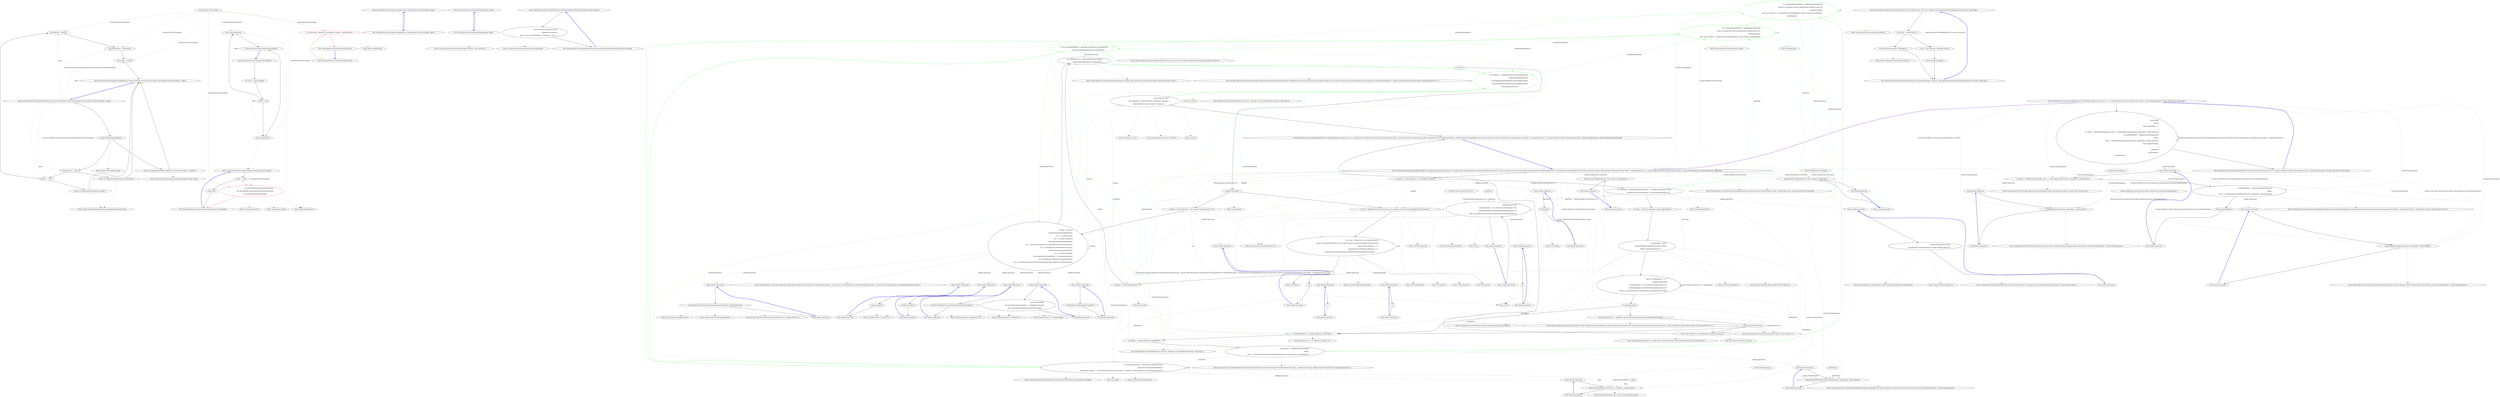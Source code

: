 digraph  {
n41 [label="CommandLine.Text.Example", span=""];
n0 [cluster="CommandLine.Text.Example.Example(string, System.Collections.Generic.IEnumerable<CommandLine.UnParserSettings>, object)", label="Entry CommandLine.Text.Example.Example(string, System.Collections.Generic.IEnumerable<CommandLine.UnParserSettings>, object)", span="18-18"];
n1 [cluster="CommandLine.Text.Example.Example(string, System.Collections.Generic.IEnumerable<CommandLine.UnParserSettings>, object)", label="string.IsNullOrEmpty(helpText)", span="20-20"];
n3 [cluster="CommandLine.Text.Example.Example(string, System.Collections.Generic.IEnumerable<CommandLine.UnParserSettings>, object)", label="formatStyles == null", span="21-21"];
n5 [cluster="CommandLine.Text.Example.Example(string, System.Collections.Generic.IEnumerable<CommandLine.UnParserSettings>, object)", label="sample == null", span="22-22"];
n7 [cluster="CommandLine.Text.Example.Example(string, System.Collections.Generic.IEnumerable<CommandLine.UnParserSettings>, object)", label="this.helpText = helpText", span="24-24"];
n8 [cluster="CommandLine.Text.Example.Example(string, System.Collections.Generic.IEnumerable<CommandLine.UnParserSettings>, object)", label="this.formatStyles = formatStyles", span="25-25"];
n9 [cluster="CommandLine.Text.Example.Example(string, System.Collections.Generic.IEnumerable<CommandLine.UnParserSettings>, object)", label="this.sample = sample", span="26-26"];
n2 [cluster="CommandLine.Text.Example.Example(string, System.Collections.Generic.IEnumerable<CommandLine.UnParserSettings>, object)", label="throw new ArgumentException(''helpText can't be null or empty'', ''helpText'');", span="20-20"];
n11 [cluster="string.IsNullOrEmpty(string)", label="Entry string.IsNullOrEmpty(string)", span="0-0"];
n4 [cluster="CommandLine.Text.Example.Example(string, System.Collections.Generic.IEnumerable<CommandLine.UnParserSettings>, object)", label="throw new ArgumentNullException(''formatStyles'');", span="21-21"];
n6 [cluster="CommandLine.Text.Example.Example(string, System.Collections.Generic.IEnumerable<CommandLine.UnParserSettings>, object)", label="throw new ArgumentNullException(''sample'');", span="22-22"];
n10 [cluster="CommandLine.Text.Example.Example(string, System.Collections.Generic.IEnumerable<CommandLine.UnParserSettings>, object)", label="Exit CommandLine.Text.Example.Example(string, System.Collections.Generic.IEnumerable<CommandLine.UnParserSettings>, object)", span="18-18"];
n13 [cluster="System.ArgumentNullException.ArgumentNullException(string)", label="Entry System.ArgumentNullException.ArgumentNullException(string)", span="0-0"];
n12 [cluster="System.ArgumentException.ArgumentException(string, string)", label="Entry System.ArgumentException.ArgumentException(string, string)", span="0-0"];
n14 [cluster="CommandLine.Text.Example.Example(string, CommandLine.UnParserSettings, object)", label="Entry CommandLine.Text.Example.Example(string, CommandLine.UnParserSettings, object)", span="29-29"];
n15 [cluster="CommandLine.Text.Example.Example(string, CommandLine.UnParserSettings, object)", label="Exit CommandLine.Text.Example.Example(string, CommandLine.UnParserSettings, object)", span="29-29"];
n16 [cluster="CommandLine.Text.Example.Example(string, object)", label="Entry CommandLine.Text.Example.Example(string, object)", span="34-34"];
n17 [cluster="CommandLine.Text.Example.Example(string, object)", label="Exit CommandLine.Text.Example.Example(string, object)", span="34-34"];
n18 [cluster="CommandLine.Text.Example.Equals(object)", label="Entry CommandLine.Text.Example.Equals(object)", span="59-59"];
n19 [cluster="CommandLine.Text.Example.Equals(object)", label="var other = obj as Example", span="61-61"];
n22 [cluster="CommandLine.Text.Example.Equals(object)", label="return base.Equals(obj);", span="67-67"];
n20 [cluster="CommandLine.Text.Example.Equals(object)", label="other != null", span="62-62"];
n21 [cluster="CommandLine.Text.Example.Equals(object)", label="return Equals(other);", span="64-64"];
n23 [cluster="CommandLine.Text.Example.Equals(object)", label="Exit CommandLine.Text.Example.Equals(object)", span="59-59"];
n24 [cluster="CommandLine.Text.Example.Equals(CommandLine.Text.Example)", label="Entry CommandLine.Text.Example.Equals(CommandLine.Text.Example)", span="84-84"];
n25 [cluster="object.Equals(object)", label="Entry object.Equals(object)", span="0-0"];
n26 [cluster="CommandLine.Text.Example.GetHashCode()", label="Entry CommandLine.Text.Example.GetHashCode()", span="74-74"];
n27 [cluster="CommandLine.Text.Example.GetHashCode()", color=red, community=0, label="25: return new { HelpText, FormatStyles, Sample }.GetHashCode();", span="76-76"];
n28 [cluster="CommandLine.Text.Example.GetHashCode()", label="Exit CommandLine.Text.Example.GetHashCode()", span="74-74"];
n29 [cluster="object.GetHashCode()", label="Entry object.GetHashCode()", span="0-0"];
n30 [cluster="CommandLine.Text.Example.Equals(CommandLine.Text.Example)", label="other == null", span="86-86"];
n32 [cluster="CommandLine.Text.Example.Equals(CommandLine.Text.Example)", color=red, community=0, label="20: return HelpText.Equals(other.HelpText)\r\n                && FormatStyles.SequenceEqual(other.FormatStyles)\r\n                && Sample.Equals(other.Sample);", span="91-93"];
n31 [cluster="CommandLine.Text.Example.Equals(CommandLine.Text.Example)", label="return false;", span="88-88"];
n33 [cluster="CommandLine.Text.Example.Equals(CommandLine.Text.Example)", label="Exit CommandLine.Text.Example.Equals(CommandLine.Text.Example)", span="84-84"];
n34 [cluster="string.Equals(string)", label="Entry string.Equals(string)", span="0-0"];
n35 [cluster="Unk.SequenceEqual", label="Entry Unk.SequenceEqual", span=""];
n36 [cluster="CommandLine.Text.ExampleExtensions.GetFormatStylesOrDefault(CommandLine.Text.Example)", label="Entry CommandLine.Text.ExampleExtensions.GetFormatStylesOrDefault(CommandLine.Text.Example)", span="111-111"];
n37 [cluster="CommandLine.Text.ExampleExtensions.GetFormatStylesOrDefault(CommandLine.Text.Example)", label="return example.FormatStyles.Any()\r\n                ? example.FormatStyles\r\n                : new[] { new UnParserSettings { Consumed = true } };", span="113-115"];
n38 [cluster="CommandLine.Text.ExampleExtensions.GetFormatStylesOrDefault(CommandLine.Text.Example)", label="Exit CommandLine.Text.ExampleExtensions.GetFormatStylesOrDefault(CommandLine.Text.Example)", span="111-111"];
n39 [cluster="System.Collections.Generic.IEnumerable<TSource>.Any<TSource>()", label="Entry System.Collections.Generic.IEnumerable<TSource>.Any<TSource>()", span="0-0"];
n40 [cluster="CommandLine.UnParserSettings.UnParserSettings()", label="Entry CommandLine.UnParserSettings.UnParserSettings()", span="15-15"];
d31 [cluster="CommandLine.Core.InstanceBuilder.Build<T>(CSharpx.Maybe<System.Func<T>>, System.Func<System.Collections.Generic.IEnumerable<string>, System.Collections.Generic.IEnumerable<CommandLine.Core.OptionSpecification>, RailwaySharp.ErrorHandling.Result<System.Collections.Generic.IEnumerable<CommandLine.Core.Token>, CommandLine.Error>>, System.Collections.Generic.IEnumerable<string>, System.StringComparer, System.Globalization.CultureInfo)", color=green, community=0, label="8: var optionSpecPropsResult = OptionMapper.MapValues(\r\n                (from pt in specProps where pt.Specification.IsOption() select pt),\r\n                partitions.Options,\r\n                (vals, type, isScalar) => TypeConverter.ChangeType(vals, type, isScalar, parsingCulture),\r\n                nameComparer)", span="76-80"];
d3 [cluster="CommandLine.Core.InstanceBuilder.Build<T>(CSharpx.Maybe<System.Func<T>>, System.Func<System.Collections.Generic.IEnumerable<string>, System.Collections.Generic.IEnumerable<CommandLine.Core.OptionSpecification>, RailwaySharp.ErrorHandling.Result<System.Collections.Generic.IEnumerable<CommandLine.Core.Token>, CommandLine.Error>>, System.Collections.Generic.IEnumerable<string>, System.StringComparer, System.Globalization.CultureInfo)", label="Entry CommandLine.Core.InstanceBuilder.Build<T>(CSharpx.Maybe<System.Func<T>>, System.Func<System.Collections.Generic.IEnumerable<string>, System.Collections.Generic.IEnumerable<CommandLine.Core.OptionSpecification>, RailwaySharp.ErrorHandling.Result<System.Collections.Generic.IEnumerable<CommandLine.Core.Token>, CommandLine.Error>>, System.Collections.Generic.IEnumerable<string>, System.StringComparer, System.Globalization.CultureInfo)", span="35-35"];
d30 [cluster="CommandLine.Core.InstanceBuilder.Build<T>(CSharpx.Maybe<System.Func<T>>, System.Func<System.Collections.Generic.IEnumerable<string>, System.Collections.Generic.IEnumerable<CommandLine.Core.OptionSpecification>, RailwaySharp.ErrorHandling.Result<System.Collections.Generic.IEnumerable<CommandLine.Core.Token>, CommandLine.Error>>, System.Collections.Generic.IEnumerable<string>, System.StringComparer, System.Globalization.CultureInfo)", label="var partitions = TokenPartitioner.Partition(\r\n                tokens,\r\n                name => TypeLookup.FindTypeDescriptorAndSibling(name, optionSpecs, nameComparer))", span="72-74"];
d20 [cluster="CommandLine.Core.InstanceBuilder.Build<T>(CSharpx.Maybe<System.Func<T>>, System.Func<System.Collections.Generic.IEnumerable<string>, System.Collections.Generic.IEnumerable<CommandLine.Core.OptionSpecification>, RailwaySharp.ErrorHandling.Result<System.Collections.Generic.IEnumerable<CommandLine.Core.Token>, CommandLine.Error>>, System.Collections.Generic.IEnumerable<string>, System.StringComparer, System.Globalization.CultureInfo)", label="var specProps = typeInfo.GetSpecifications(pi => SpecificationProperty.Create(\r\n                    Specification.FromProperty(pi), pi, Maybe.Nothing<object>()))", span="44-45"];
d32 [cluster="CommandLine.Core.InstanceBuilder.Build<T>(CSharpx.Maybe<System.Func<T>>, System.Func<System.Collections.Generic.IEnumerable<string>, System.Collections.Generic.IEnumerable<CommandLine.Core.OptionSpecification>, RailwaySharp.ErrorHandling.Result<System.Collections.Generic.IEnumerable<CommandLine.Core.Token>, CommandLine.Error>>, System.Collections.Generic.IEnumerable<string>, System.StringComparer, System.Globalization.CultureInfo)", color=green, community=0, label="8: var valueSpecPropsResult = ValueMapper.MapValues(\r\n                (from pt in specProps where pt.Specification.IsValue() select pt),\r\n                    partitions.Values,\r\n                (vals, type, isScalar) => TypeConverter.ChangeType(vals, type, isScalar, parsingCulture))", span="82-85"];
d58 [cluster="CommandLine.Core.Specification.IsOption()", label="Entry CommandLine.Core.Specification.IsOption()", span="10-10"];
d59 [cluster="Unk.MapValues", label="Entry Unk.MapValues", span=""];
d105 [cluster="lambda expression", label="Entry lambda expression", span="79-79"];
d34 [cluster="CommandLine.Core.InstanceBuilder.Build<T>(CSharpx.Maybe<System.Func<T>>, System.Func<System.Collections.Generic.IEnumerable<string>, System.Collections.Generic.IEnumerable<CommandLine.Core.OptionSpecification>, RailwaySharp.ErrorHandling.Result<System.Collections.Generic.IEnumerable<CommandLine.Core.Token>, CommandLine.Error>>, System.Collections.Generic.IEnumerable<string>, System.StringComparer, System.Globalization.CultureInfo)", color=green, community=0, label="8: var specPropsWithValue = optionSpecPropsResult.SucceededWith()\r\n                .Concat(valueSpecPropsResult.SucceededWith())", span="91-92"];
d43 [cluster="CommandLine.Core.InstanceBuilder.Build<T>(CSharpx.Maybe<System.Func<T>>, System.Func<System.Collections.Generic.IEnumerable<string>, System.Collections.Generic.IEnumerable<CommandLine.Core.OptionSpecification>, RailwaySharp.ErrorHandling.Result<System.Collections.Generic.IEnumerable<CommandLine.Core.Token>, CommandLine.Error>>, System.Collections.Generic.IEnumerable<string>, System.StringComparer, System.Globalization.CultureInfo)", color=green, community=0, label="18: var allErrors = tokenizerResult.SuccessfulMessages()\r\n                .Concat(missingValueErrors)\r\n                .Concat(optionSpecPropsResult.SuccessfulMessages())\r\n                .Concat(valueSpecPropsResult.SuccessfulMessages())\r\n                .Concat(validationErrors)", span="125-129"];
d33 [cluster="CommandLine.Core.InstanceBuilder.Build<T>(CSharpx.Maybe<System.Func<T>>, System.Func<System.Collections.Generic.IEnumerable<string>, System.Collections.Generic.IEnumerable<CommandLine.Core.OptionSpecification>, RailwaySharp.ErrorHandling.Result<System.Collections.Generic.IEnumerable<CommandLine.Core.Token>, CommandLine.Error>>, System.Collections.Generic.IEnumerable<string>, System.StringComparer, System.Globalization.CultureInfo)", label="var missingValueErrors = from token in partitions.Errors\r\n                                     select new MissingValueOptionError(\r\n                                         optionSpecs.Single(o => token.Text.MatchName(o.ShortName, o.LongName, nameComparer)).FromOptionSpecification())", span="87-89"];
d60 [cluster="CommandLine.Core.Specification.IsValue()", label="Entry CommandLine.Core.Specification.IsValue()", span="15-15"];
d109 [cluster="lambda expression", label="Entry lambda expression", span="85-85"];
d28 [cluster="CommandLine.Core.InstanceBuilder.Build<T>(CSharpx.Maybe<System.Func<T>>, System.Func<System.Collections.Generic.IEnumerable<string>, System.Collections.Generic.IEnumerable<CommandLine.Core.OptionSpecification>, RailwaySharp.ErrorHandling.Result<System.Collections.Generic.IEnumerable<CommandLine.Core.Token>, CommandLine.Error>>, System.Collections.Generic.IEnumerable<string>, System.StringComparer, System.Globalization.CultureInfo)", label="var tokenizerResult = tokenizer(arguments, optionSpecs)", span="68-68"];
d42 [cluster="CommandLine.Core.InstanceBuilder.Build<T>(CSharpx.Maybe<System.Func<T>>, System.Func<System.Collections.Generic.IEnumerable<string>, System.Collections.Generic.IEnumerable<CommandLine.Core.OptionSpecification>, RailwaySharp.ErrorHandling.Result<System.Collections.Generic.IEnumerable<CommandLine.Core.Token>, CommandLine.Error>>, System.Collections.Generic.IEnumerable<string>, System.StringComparer, System.Globalization.CultureInfo)", label="var validationErrors = specPropsWithValue.Validate(\r\n                SpecificationPropertyRules.Lookup(tokens))", span="122-123"];
d44 [cluster="CommandLine.Core.InstanceBuilder.Build<T>(CSharpx.Maybe<System.Func<T>>, System.Func<System.Collections.Generic.IEnumerable<string>, System.Collections.Generic.IEnumerable<CommandLine.Core.OptionSpecification>, RailwaySharp.ErrorHandling.Result<System.Collections.Generic.IEnumerable<CommandLine.Core.Token>, CommandLine.Error>>, System.Collections.Generic.IEnumerable<string>, System.StringComparer, System.Globalization.CultureInfo)", label="return allErrors.Any()\r\n                ? (ParserResult<T>)new NotParsed<T>(instance, allErrors)\r\n                : (ParserResult<T>)new Parsed<T>(instance);", span="131-133"];
d77 [cluster="RailwaySharp.ErrorHandling.Result<TSuccess, TMessage>.SuccessfulMessages<TSuccess, TMessage>()", label="Entry RailwaySharp.ErrorHandling.Result<TSuccess, TMessage>.SuccessfulMessages<TSuccess, TMessage>()", span="12-12"];
d78 [cluster="Unk.Concat", label="Entry Unk.Concat", span=""];
d35 [cluster="CommandLine.Core.InstanceBuilder.Build<T>(CSharpx.Maybe<System.Func<T>>, System.Func<System.Collections.Generic.IEnumerable<string>, System.Collections.Generic.IEnumerable<CommandLine.Core.OptionSpecification>, RailwaySharp.ErrorHandling.Result<System.Collections.Generic.IEnumerable<CommandLine.Core.Token>, CommandLine.Error>>, System.Collections.Generic.IEnumerable<string>, System.StringComparer, System.Globalization.CultureInfo)", label="T instance", span="94-94"];
d56 [cluster="RailwaySharp.ErrorHandling.Result<TSuccess, TMessage>.SucceededWith<TSuccess, TMessage>()", label="Entry RailwaySharp.ErrorHandling.Result<TSuccess, TMessage>.SucceededWith<TSuccess, TMessage>()", span="653-653"];
d64 [cluster="System.Collections.Generic.IEnumerable<TSource>.Concat<TSource>(System.Collections.Generic.IEnumerable<TSource>)", label="Entry System.Collections.Generic.IEnumerable<TSource>.Concat<TSource>(System.Collections.Generic.IEnumerable<TSource>)", span="0-0"];
d38 [cluster="CommandLine.Core.InstanceBuilder.Build<T>(CSharpx.Maybe<System.Func<T>>, System.Func<System.Collections.Generic.IEnumerable<string>, System.Collections.Generic.IEnumerable<CommandLine.Core.OptionSpecification>, RailwaySharp.ErrorHandling.Result<System.Collections.Generic.IEnumerable<CommandLine.Core.Token>, CommandLine.Error>>, System.Collections.Generic.IEnumerable<string>, System.StringComparer, System.Globalization.CultureInfo)", label="instance = instance\r\n                    .SetProperties(specPropsWithValue,\r\n                        sp => sp.Value.IsJust(),\r\n                        sp => sp.Value.FromJust())\r\n                    .SetProperties(specPropsWithValue,\r\n                        sp => sp.Value.IsNothing() && sp.Specification.DefaultValue.IsJust(),\r\n                        sp => sp.Specification.DefaultValue.FromJust())\r\n                    .SetProperties(specPropsWithValue,\r\n                        sp => sp.Value.IsNothing()\r\n                            && sp.Specification.TargetType == TargetType.Sequence\r\n                            && sp.Specification.DefaultValue.MatchNothing(),\r\n                        sp => sp.Property.PropertyType.GetGenericArguments().Single().CreateEmptyArray())", span="98-109"];
d40 [cluster="CommandLine.Core.InstanceBuilder.Build<T>(CSharpx.Maybe<System.Func<T>>, System.Func<System.Collections.Generic.IEnumerable<string>, System.Collections.Generic.IEnumerable<CommandLine.Core.OptionSpecification>, RailwaySharp.ErrorHandling.Result<System.Collections.Generic.IEnumerable<CommandLine.Core.Token>, CommandLine.Error>>, System.Collections.Generic.IEnumerable<string>, System.StringComparer, System.Globalization.CultureInfo)", label="var values = (from prms in ctor.GetParameters()\r\n                              join sp in specPropsWithValue on prms.Name.ToLower() equals sp.Property.Name.ToLower()\r\n                              select sp.Value.Return(v => v,\r\n                                    sp.Specification.DefaultValue.Return(d => d,\r\n                                        sp.Specification.ConversionType.CreateDefaultForImmutable()))).ToArray()", span="114-118"];
d0 [cluster="CommandLine.Core.InstanceBuilder.Build<T>(CSharpx.Maybe<System.Func<T>>, System.Collections.Generic.IEnumerable<string>, System.StringComparer, System.Globalization.CultureInfo)", label="Entry CommandLine.Core.InstanceBuilder.Build<T>(CSharpx.Maybe<System.Func<T>>, System.Collections.Generic.IEnumerable<string>, System.StringComparer, System.Globalization.CultureInfo)", span="14-14"];
d1 [cluster="CommandLine.Core.InstanceBuilder.Build<T>(CSharpx.Maybe<System.Func<T>>, System.Collections.Generic.IEnumerable<string>, System.StringComparer, System.Globalization.CultureInfo)", label="return Build(\r\n                factory,\r\n                (args, optionSpecs) =>\r\n                    {\r\n                        var tokens = Tokenizer.Tokenize(args, name => NameLookup.Contains(name, optionSpecs, nameComparer));\r\n                        var explodedTokens = Tokenizer.ExplodeOptionList(\r\n                            tokens,\r\n                            name => NameLookup.HavingSeparator(name, optionSpecs, nameComparer));\r\n                        return explodedTokens;\r\n                    },\r\n                arguments,\r\n                nameComparer,\r\n                parsingCulture);", span="20-32"];
d45 [cluster="CommandLine.Core.InstanceBuilder.Build<T>(CSharpx.Maybe<System.Func<T>>, System.Func<System.Collections.Generic.IEnumerable<string>, System.Collections.Generic.IEnumerable<CommandLine.Core.OptionSpecification>, RailwaySharp.ErrorHandling.Result<System.Collections.Generic.IEnumerable<CommandLine.Core.Token>, CommandLine.Error>>, System.Collections.Generic.IEnumerable<string>, System.StringComparer, System.Globalization.CultureInfo)", label="Exit CommandLine.Core.InstanceBuilder.Build<T>(CSharpx.Maybe<System.Func<T>>, System.Func<System.Collections.Generic.IEnumerable<string>, System.Collections.Generic.IEnumerable<CommandLine.Core.OptionSpecification>, RailwaySharp.ErrorHandling.Result<System.Collections.Generic.IEnumerable<CommandLine.Core.Token>, CommandLine.Error>>, System.Collections.Generic.IEnumerable<string>, System.StringComparer, System.Globalization.CultureInfo)", span="35-35"];
d19 [cluster="CommandLine.Core.InstanceBuilder.Build<T>(CSharpx.Maybe<System.Func<T>>, System.Func<System.Collections.Generic.IEnumerable<string>, System.Collections.Generic.IEnumerable<CommandLine.Core.OptionSpecification>, RailwaySharp.ErrorHandling.Result<System.Collections.Generic.IEnumerable<CommandLine.Core.Token>, CommandLine.Error>>, System.Collections.Generic.IEnumerable<string>, System.StringComparer, System.Globalization.CultureInfo)", label="var typeInfo = factory.Return(f => f().GetType(), typeof(T))", span="42-42"];
d23 [cluster="CommandLine.Core.InstanceBuilder.Build<T>(CSharpx.Maybe<System.Func<T>>, System.Func<System.Collections.Generic.IEnumerable<string>, System.Collections.Generic.IEnumerable<CommandLine.Core.OptionSpecification>, RailwaySharp.ErrorHandling.Result<System.Collections.Generic.IEnumerable<CommandLine.Core.Token>, CommandLine.Error>>, System.Collections.Generic.IEnumerable<string>, System.StringComparer, System.Globalization.CultureInfo)", label="Func<T> makeDefault = () =>\r\n                typeof(T).IsMutable()\r\n                    ? factory.Return(f => f(), Activator.CreateInstance<T>())\r\n                    : ReflectionHelper.CreateDefaultImmutableInstance<T>(\r\n                        (from p in specProps select p.Specification.ConversionType).ToArray())", span="53-57"];
d94 [cluster="lambda expression", label="typeof(T).IsMutable()\r\n                    ? factory.Return(f => f(), Activator.CreateInstance<T>())\r\n                    : ReflectionHelper.CreateDefaultImmutableInstance<T>(\r\n                        (from p in specProps select p.Specification.ConversionType).ToArray())", span="54-57"];
d24 [cluster="CommandLine.Core.InstanceBuilder.Build<T>(CSharpx.Maybe<System.Func<T>>, System.Func<System.Collections.Generic.IEnumerable<string>, System.Collections.Generic.IEnumerable<CommandLine.Core.OptionSpecification>, RailwaySharp.ErrorHandling.Result<System.Collections.Generic.IEnumerable<CommandLine.Core.Token>, CommandLine.Error>>, System.Collections.Generic.IEnumerable<string>, System.StringComparer, System.Globalization.CultureInfo)", label="arguments.Any()", span="59-59"];
d25 [cluster="CommandLine.Core.InstanceBuilder.Build<T>(CSharpx.Maybe<System.Func<T>>, System.Func<System.Collections.Generic.IEnumerable<string>, System.Collections.Generic.IEnumerable<CommandLine.Core.OptionSpecification>, RailwaySharp.ErrorHandling.Result<System.Collections.Generic.IEnumerable<CommandLine.Core.Token>, CommandLine.Error>>, System.Collections.Generic.IEnumerable<string>, System.StringComparer, System.Globalization.CultureInfo)", label="var preprocessorErrors = arguments.Preprocess(PreprocessorGuards.Lookup(nameComparer))", span="61-61"];
d102 [cluster="lambda expression", label="TypeLookup.FindTypeDescriptorAndSibling(name, optionSpecs, nameComparer)", span="74-74"];
d106 [cluster="lambda expression", label="TypeConverter.ChangeType(vals, type, isScalar, parsingCulture)", span="79-79"];
d110 [cluster="lambda expression", label="TypeConverter.ChangeType(vals, type, isScalar, parsingCulture)", span="85-85"];
d113 [cluster="lambda expression", label="token.Text.MatchName(o.ShortName, o.LongName, nameComparer)", span="89-89"];
d37 [cluster="CommandLine.Core.InstanceBuilder.Build<T>(CSharpx.Maybe<System.Func<T>>, System.Func<System.Collections.Generic.IEnumerable<string>, System.Collections.Generic.IEnumerable<CommandLine.Core.OptionSpecification>, RailwaySharp.ErrorHandling.Result<System.Collections.Generic.IEnumerable<CommandLine.Core.Token>, CommandLine.Error>>, System.Collections.Generic.IEnumerable<string>, System.StringComparer, System.Globalization.CultureInfo)", label="instance = factory.Return(f => f(), Activator.CreateInstance<T>())", span="97-97"];
d22 [cluster="CommandLine.Core.InstanceBuilder.Build<T>(CSharpx.Maybe<System.Func<T>>, System.Func<System.Collections.Generic.IEnumerable<string>, System.Collections.Generic.IEnumerable<CommandLine.Core.OptionSpecification>, RailwaySharp.ErrorHandling.Result<System.Collections.Generic.IEnumerable<CommandLine.Core.Token>, CommandLine.Error>>, System.Collections.Generic.IEnumerable<string>, System.StringComparer, System.Globalization.CultureInfo)", label="var optionSpecs = specs\r\n                .ThrowingValidate(SpecificationGuards.Lookup)\r\n                .OfType<OptionSpecification>()", span="49-51"];
d29 [cluster="CommandLine.Core.InstanceBuilder.Build<T>(CSharpx.Maybe<System.Func<T>>, System.Func<System.Collections.Generic.IEnumerable<string>, System.Collections.Generic.IEnumerable<CommandLine.Core.OptionSpecification>, RailwaySharp.ErrorHandling.Result<System.Collections.Generic.IEnumerable<CommandLine.Core.Token>, CommandLine.Error>>, System.Collections.Generic.IEnumerable<string>, System.StringComparer, System.Globalization.CultureInfo)", label="var tokens = tokenizerResult.SucceededWith()", span="70-70"];
d57 [cluster="CommandLine.Core.TokenPartitioner.Partition(System.Collections.Generic.IEnumerable<CommandLine.Core.Token>, System.Func<string, CSharpx.Maybe<CommandLine.Core.TypeDescriptor>>)", label="Entry CommandLine.Core.TokenPartitioner.Partition(System.Collections.Generic.IEnumerable<CommandLine.Core.Token>, System.Func<string, CSharpx.Maybe<CommandLine.Core.TypeDescriptor>>)", span="12-12"];
d101 [cluster="lambda expression", label="Entry lambda expression", span="74-74"];
d21 [cluster="CommandLine.Core.InstanceBuilder.Build<T>(CSharpx.Maybe<System.Func<T>>, System.Func<System.Collections.Generic.IEnumerable<string>, System.Collections.Generic.IEnumerable<CommandLine.Core.OptionSpecification>, RailwaySharp.ErrorHandling.Result<System.Collections.Generic.IEnumerable<CommandLine.Core.Token>, CommandLine.Error>>, System.Collections.Generic.IEnumerable<string>, System.StringComparer, System.Globalization.CultureInfo)", label="var specs = from pt in specProps select pt.Specification", span="47-47"];
d47 [cluster="Unk.GetSpecifications", label="Entry Unk.GetSpecifications", span=""];
d87 [cluster="lambda expression", label="Entry lambda expression", span="44-45"];
d39 [cluster="CommandLine.Core.InstanceBuilder.Build<T>(CSharpx.Maybe<System.Func<T>>, System.Func<System.Collections.Generic.IEnumerable<string>, System.Collections.Generic.IEnumerable<CommandLine.Core.OptionSpecification>, RailwaySharp.ErrorHandling.Result<System.Collections.Generic.IEnumerable<CommandLine.Core.Token>, CommandLine.Error>>, System.Collections.Generic.IEnumerable<string>, System.StringComparer, System.Globalization.CultureInfo)", label="var ctor = typeInfo.GetConstructor((from sp in specProps select sp.Property.PropertyType).ToArray())", span="113-113"];
d107 [cluster="lambda expression", label="Exit lambda expression", span="79-79"];
d61 [cluster="CommandLine.MissingValueOptionError.MissingValueOptionError(CommandLine.NameInfo)", label="Entry CommandLine.MissingValueOptionError.MissingValueOptionError(CommandLine.NameInfo)", span="269-269"];
d62 [cluster="Unk.Single", label="Entry Unk.Single", span=""];
d63 [cluster="Unk.FromOptionSpecification", label="Entry Unk.FromOptionSpecification", span=""];
d112 [cluster="lambda expression", label="Entry lambda expression", span="89-89"];
d111 [cluster="lambda expression", label="Exit lambda expression", span="85-85"];
d26 [cluster="CommandLine.Core.InstanceBuilder.Build<T>(CSharpx.Maybe<System.Func<T>>, System.Func<System.Collections.Generic.IEnumerable<string>, System.Collections.Generic.IEnumerable<CommandLine.Core.OptionSpecification>, RailwaySharp.ErrorHandling.Result<System.Collections.Generic.IEnumerable<CommandLine.Core.Token>, CommandLine.Error>>, System.Collections.Generic.IEnumerable<string>, System.StringComparer, System.Globalization.CultureInfo)", label="preprocessorErrors.Any()", span="62-62"];
d55 [cluster="System.Func<T1, T2, TResult>.Invoke(T1, T2)", label="Entry System.Func<T1, T2, TResult>.Invoke(T1, T2)", span="0-0"];
d41 [cluster="CommandLine.Core.InstanceBuilder.Build<T>(CSharpx.Maybe<System.Func<T>>, System.Func<System.Collections.Generic.IEnumerable<string>, System.Collections.Generic.IEnumerable<CommandLine.Core.OptionSpecification>, RailwaySharp.ErrorHandling.Result<System.Collections.Generic.IEnumerable<CommandLine.Core.Token>, CommandLine.Error>>, System.Collections.Generic.IEnumerable<string>, System.StringComparer, System.Globalization.CultureInfo)", label="instance = (T)ctor.Invoke(values)", span="119-119"];
d75 [cluster="CommandLine.Core.SpecificationPropertyRules.Lookup(System.Collections.Generic.IEnumerable<CommandLine.Core.Token>)", label="Entry CommandLine.Core.SpecificationPropertyRules.Lookup(System.Collections.Generic.IEnumerable<CommandLine.Core.Token>)", span="12-12"];
d76 [cluster="System.Collections.Generic.IEnumerable<CommandLine.Core.SpecificationProperty>.Validate(System.Collections.Generic.IEnumerable<System.Func<System.Collections.Generic.IEnumerable<CommandLine.Core.SpecificationProperty>, System.Collections.Generic.IEnumerable<CommandLine.Error>>>)", label="Entry System.Collections.Generic.IEnumerable<CommandLine.Core.SpecificationProperty>.Validate(System.Collections.Generic.IEnumerable<System.Func<System.Collections.Generic.IEnumerable<CommandLine.Core.SpecificationProperty>, System.Collections.Generic.IEnumerable<CommandLine.Error>>>)", span="40-40"];
d79 [cluster="Unk.Any", label="Entry Unk.Any", span=""];
d80 [cluster="NotParsed<T>.cstr", label="Entry NotParsed<T>.cstr", span=""];
d81 [cluster="CommandLine.Parsed<T>.Parsed(T)", label="Entry CommandLine.Parsed<T>.Parsed(T)", span="72-72"];
d36 [cluster="CommandLine.Core.InstanceBuilder.Build<T>(CSharpx.Maybe<System.Func<T>>, System.Func<System.Collections.Generic.IEnumerable<string>, System.Collections.Generic.IEnumerable<CommandLine.Core.OptionSpecification>, RailwaySharp.ErrorHandling.Result<System.Collections.Generic.IEnumerable<CommandLine.Core.Token>, CommandLine.Error>>, System.Collections.Generic.IEnumerable<string>, System.StringComparer, System.Globalization.CultureInfo)", label="typeInfo.IsMutable()", span="95-95"];
d67 [cluster="T.SetProperties<T>(System.Collections.Generic.IEnumerable<CommandLine.Core.SpecificationProperty>, System.Func<CommandLine.Core.SpecificationProperty, bool>, System.Func<CommandLine.Core.SpecificationProperty, object>)", label="Entry T.SetProperties<T>(System.Collections.Generic.IEnumerable<CommandLine.Core.SpecificationProperty>, System.Func<CommandLine.Core.SpecificationProperty, bool>, System.Func<CommandLine.Core.SpecificationProperty, object>)", span="71-71"];
d119 [cluster="lambda expression", label="Entry lambda expression", span="100-100"];
d123 [cluster="lambda expression", label="Entry lambda expression", span="101-101"];
d127 [cluster="lambda expression", label="Entry lambda expression", span="103-103"];
d131 [cluster="lambda expression", label="Entry lambda expression", span="104-104"];
d134 [cluster="lambda expression", label="Entry lambda expression", span="106-108"];
d138 [cluster="lambda expression", label="Entry lambda expression", span="109-109"];
d70 [cluster="Unk.GetParameters", label="Entry Unk.GetParameters", span=""];
d71 [cluster="Unk.ToLower", label="Entry Unk.ToLower", span=""];
d72 [cluster="string.ToLower()", label="Entry string.ToLower()", span="0-0"];
d73 [cluster="Unk.CreateDefaultForImmutable", label="Entry Unk.CreateDefaultForImmutable", span=""];
d46 [cluster="Unk.Return", label="Entry Unk.Return", span=""];
d68 [cluster="Unk.ToArray", label="Entry Unk.ToArray", span=""];
d144 [cluster="lambda expression", label="Entry lambda expression", span="116-116"];
d147 [cluster="lambda expression", label="Entry lambda expression", span="117-117"];
d2 [cluster="CommandLine.Core.InstanceBuilder.Build<T>(CSharpx.Maybe<System.Func<T>>, System.Collections.Generic.IEnumerable<string>, System.StringComparer, System.Globalization.CultureInfo)", label="Exit CommandLine.Core.InstanceBuilder.Build<T>(CSharpx.Maybe<System.Func<T>>, System.Collections.Generic.IEnumerable<string>, System.StringComparer, System.Globalization.CultureInfo)", span="14-14"];
d5 [cluster="lambda expression", label="var tokens = Tokenizer.Tokenize(args, name => NameLookup.Contains(name, optionSpecs, nameComparer))", span="24-24"];
d12 [cluster="lambda expression", label="NameLookup.Contains(name, optionSpecs, nameComparer)", span="24-24"];
d6 [cluster="lambda expression", label="var explodedTokens = Tokenizer.ExplodeOptionList(\r\n                            tokens,\r\n                            name => NameLookup.HavingSeparator(name, optionSpecs, nameComparer))", span="25-27"];
d16 [cluster="lambda expression", label="NameLookup.HavingSeparator(name, optionSpecs, nameComparer)", span="27-27"];
d4 [cluster="lambda expression", label="Entry lambda expression", span="22-29"];
d27 [cluster="CommandLine.Core.InstanceBuilder.Build<T>(CSharpx.Maybe<System.Func<T>>, System.Func<System.Collections.Generic.IEnumerable<string>, System.Collections.Generic.IEnumerable<CommandLine.Core.OptionSpecification>, RailwaySharp.ErrorHandling.Result<System.Collections.Generic.IEnumerable<CommandLine.Core.Token>, CommandLine.Error>>, System.Collections.Generic.IEnumerable<string>, System.StringComparer, System.Globalization.CultureInfo)", label="return new NotParsed<T>(makeDefault(), preprocessorErrors);", span="64-64"];
d82 [cluster="lambda expression", label="Entry lambda expression", span="42-42"];
d152 [label="CSharpx.Maybe<System.Func<T>>", span=""];
d153 [label=specProps, span=""];
d93 [cluster="lambda expression", label="Entry lambda expression", span="53-57"];
d95 [cluster="lambda expression", label="Exit lambda expression", span="53-57"];
d96 [cluster="System.Type.IsMutable()", label="Entry System.Type.IsMutable()", span="128-128"];
d66 [cluster="System.Activator.CreateInstance<T>()", label="Entry System.Activator.CreateInstance<T>()", span="0-0"];
d97 [cluster="Unk.>", label="Entry Unk.>", span=""];
d98 [cluster="lambda expression", label="Entry lambda expression", span="55-55"];
d50 [cluster="System.Collections.Generic.IEnumerable<TSource>.Any<TSource>()", label="Entry System.Collections.Generic.IEnumerable<TSource>.Any<TSource>()", span="0-0"];
d51 [cluster="CommandLine.Core.PreprocessorGuards.Lookup(System.StringComparer)", label="Entry CommandLine.Core.PreprocessorGuards.Lookup(System.StringComparer)", span="11-11"];
d52 [cluster="System.Collections.Generic.IEnumerable<string>.Preprocess(System.Collections.Generic.IEnumerable<System.Func<System.Collections.Generic.IEnumerable<string>, System.Collections.Generic.IEnumerable<CommandLine.Error>>>)", label="Entry System.Collections.Generic.IEnumerable<string>.Preprocess(System.Collections.Generic.IEnumerable<System.Func<System.Collections.Generic.IEnumerable<string>, System.Collections.Generic.IEnumerable<CommandLine.Error>>>)", span="11-11"];
d154 [label="System.StringComparer", span=""];
d155 [label=optionSpecs, span=""];
d103 [cluster="lambda expression", label="Exit lambda expression", span="74-74"];
d104 [cluster="CommandLine.Core.TypeLookup.FindTypeDescriptorAndSibling(string, System.Collections.Generic.IEnumerable<CommandLine.Core.OptionSpecification>, System.StringComparer)", label="Entry CommandLine.Core.TypeLookup.FindTypeDescriptorAndSibling(string, System.Collections.Generic.IEnumerable<CommandLine.Core.OptionSpecification>, System.StringComparer)", span="23-23"];
d156 [label="System.Globalization.CultureInfo", span=""];
d108 [cluster="CommandLine.Core.TypeConverter.ChangeType(System.Collections.Generic.IEnumerable<string>, System.Type, bool, System.Globalization.CultureInfo)", label="Entry CommandLine.Core.TypeConverter.ChangeType(System.Collections.Generic.IEnumerable<string>, System.Type, bool, System.Globalization.CultureInfo)", span="13-13"];
d157 [label=token, span=""];
d114 [cluster="lambda expression", label="Exit lambda expression", span="89-89"];
d115 [cluster="string.MatchName(string, string, System.StringComparer)", label="Entry string.MatchName(string, string, System.StringComparer)", span="8-8"];
d116 [cluster="lambda expression", label="Entry lambda expression", span="97-97"];
d48 [cluster="Unk.ThrowingValidate", label="Entry Unk.ThrowingValidate", span=""];
d49 [cluster="System.Collections.IEnumerable.OfType<TResult>()", label="Entry System.Collections.IEnumerable.OfType<TResult>()", span="0-0"];
d89 [cluster="lambda expression", label="Exit lambda expression", span="44-45"];
d88 [cluster="lambda expression", label="SpecificationProperty.Create(\r\n                    Specification.FromProperty(pi), pi, Maybe.Nothing<object>())", span="44-45"];
d69 [cluster="Unk.GetConstructor", label="Entry Unk.GetConstructor", span=""];
d74 [cluster="Unk.Invoke", label="Entry Unk.Invoke", span=""];
d65 [cluster="Unk.IsMutable", label="Entry Unk.IsMutable", span=""];
d121 [cluster="lambda expression", label="Exit lambda expression", span="100-100"];
d120 [cluster="lambda expression", label="sp.Value.IsJust()", span="100-100"];
d125 [cluster="lambda expression", label="Exit lambda expression", span="101-101"];
d124 [cluster="lambda expression", label="sp.Value.FromJust()", span="101-101"];
d129 [cluster="lambda expression", label="Exit lambda expression", span="103-103"];
d128 [cluster="lambda expression", label="sp.Value.IsNothing() && sp.Specification.DefaultValue.IsJust()", span="103-103"];
d133 [cluster="lambda expression", label="Exit lambda expression", span="104-104"];
d132 [cluster="lambda expression", label="sp.Specification.DefaultValue.FromJust()", span="104-104"];
d136 [cluster="lambda expression", label="Exit lambda expression", span="106-108"];
d135 [cluster="lambda expression", label="sp.Value.IsNothing()\r\n                            && sp.Specification.TargetType == TargetType.Sequence\r\n                            && sp.Specification.DefaultValue.MatchNothing()", span="106-108"];
d140 [cluster="lambda expression", label="Exit lambda expression", span="109-109"];
d139 [cluster="lambda expression", label="sp.Property.PropertyType.GetGenericArguments().Single().CreateEmptyArray()", span="109-109"];
d146 [cluster="lambda expression", label="Exit lambda expression", span="116-116"];
d145 [cluster="lambda expression", label=v, span="116-116"];
d149 [cluster="lambda expression", label="Exit lambda expression", span="117-117"];
d148 [cluster="lambda expression", label=d, span="117-117"];
d150 [label="System.StringComparer", span=""];
d9 [cluster="CommandLine.Core.Tokenizer.Tokenize(System.Collections.Generic.IEnumerable<string>, System.Func<string, bool>)", label="Entry CommandLine.Core.Tokenizer.Tokenize(System.Collections.Generic.IEnumerable<string>, System.Func<string, bool>)", span="13-13"];
d11 [cluster="lambda expression", label="Entry lambda expression", span="24-24"];
d151 [label="System.Collections.Generic.IEnumerable<CommandLine.Core.OptionSpecification>", span=""];
d13 [cluster="lambda expression", label="Exit lambda expression", span="24-24"];
d14 [cluster="CommandLine.Core.NameLookup.Contains(string, System.Collections.Generic.IEnumerable<CommandLine.Core.OptionSpecification>, System.StringComparer)", label="Entry CommandLine.Core.NameLookup.Contains(string, System.Collections.Generic.IEnumerable<CommandLine.Core.OptionSpecification>, System.StringComparer)", span="11-11"];
d7 [cluster="lambda expression", label="return explodedTokens;", span="28-28"];
d10 [cluster="CommandLine.Core.Tokenizer.ExplodeOptionList(RailwaySharp.ErrorHandling.Result<System.Collections.Generic.IEnumerable<CommandLine.Core.Token>, CommandLine.Error>, System.Func<string, CSharpx.Maybe<char>>)", label="Entry CommandLine.Core.Tokenizer.ExplodeOptionList(RailwaySharp.ErrorHandling.Result<System.Collections.Generic.IEnumerable<CommandLine.Core.Token>, CommandLine.Error>, System.Func<string, CSharpx.Maybe<char>>)", span="46-46"];
d15 [cluster="lambda expression", label="Entry lambda expression", span="27-27"];
d17 [cluster="lambda expression", label="Exit lambda expression", span="27-27"];
d18 [cluster="CommandLine.Core.NameLookup.HavingSeparator(string, System.Collections.Generic.IEnumerable<CommandLine.Core.OptionSpecification>, System.StringComparer)", label="Entry CommandLine.Core.NameLookup.HavingSeparator(string, System.Collections.Generic.IEnumerable<CommandLine.Core.OptionSpecification>, System.StringComparer)", span="16-16"];
d8 [cluster="lambda expression", label="Exit lambda expression", span="22-29"];
d53 [cluster="CommandLine.NotParsed<T>.NotParsed(T, System.Collections.Generic.IEnumerable<CommandLine.Error>)", label="Entry CommandLine.NotParsed<T>.NotParsed(T, System.Collections.Generic.IEnumerable<CommandLine.Error>)", span="142-142"];
d54 [cluster="System.Func<TResult>.Invoke()", label="Entry System.Func<TResult>.Invoke()", span="0-0"];
d84 [cluster="lambda expression", label="Exit lambda expression", span="42-42"];
d83 [cluster="lambda expression", label="f().GetType()", span="42-42"];
d100 [cluster="lambda expression", label="Exit lambda expression", span="55-55"];
d99 [cluster="lambda expression", label="f()", span="55-55"];
d118 [cluster="lambda expression", label="Exit lambda expression", span="97-97"];
d117 [cluster="lambda expression", label="f()", span="97-97"];
d90 [cluster="CommandLine.Core.Specification.FromProperty(System.Reflection.PropertyInfo)", label="Entry CommandLine.Core.Specification.FromProperty(System.Reflection.PropertyInfo)", span="105-105"];
d91 [cluster="CSharpx.Maybe.Nothing<T>()", label="Entry CSharpx.Maybe.Nothing<T>()", span="116-116"];
d92 [cluster="CommandLine.Core.SpecificationProperty.Create(CommandLine.Core.Specification, System.Reflection.PropertyInfo, CSharpx.Maybe<object>)", label="Entry CommandLine.Core.SpecificationProperty.Create(CommandLine.Core.Specification, System.Reflection.PropertyInfo, CSharpx.Maybe<object>)", span="21-21"];
d122 [cluster="CSharpx.Maybe<T>.IsJust<T>()", label="Entry CSharpx.Maybe<T>.IsJust<T>()", span="326-326"];
d126 [cluster="CSharpx.Maybe<T>.FromJust<T>()", label="Entry CSharpx.Maybe<T>.FromJust<T>()", span="342-342"];
d130 [cluster="CSharpx.Maybe<T>.IsNothing<T>()", label="Entry CSharpx.Maybe<T>.IsNothing<T>()", span="334-334"];
d137 [cluster="CSharpx.Maybe<T>.MatchNothing()", label="Entry CSharpx.Maybe<T>.MatchNothing()", span="57-57"];
d141 [cluster="System.Type.GetGenericArguments()", label="Entry System.Type.GetGenericArguments()", span="0-0"];
d142 [cluster="System.Collections.Generic.IEnumerable<TSource>.Single<TSource>()", label="Entry System.Collections.Generic.IEnumerable<TSource>.Single<TSource>()", span="0-0"];
d143 [cluster="System.Type.CreateEmptyArray()", label="Entry System.Type.CreateEmptyArray()", span="114-114"];
d85 [cluster="Unk.f", label="Entry Unk.f", span=""];
d86 [cluster="Unk.GetType", label="Entry Unk.GetType", span=""];
m0_0 [cluster="CommandLine.Infrastructure.ResultExtensions.SuccessfulMessages<TSuccess, TMessage>(RailwaySharp.ErrorHandling.Result<TSuccess, TMessage>)", file="ResultExtensions.cs", label="Entry CommandLine.Infrastructure.ResultExtensions.SuccessfulMessages<TSuccess, TMessage>(RailwaySharp.ErrorHandling.Result<TSuccess, TMessage>)", span="12-12"];
m0_1 [cluster="CommandLine.Infrastructure.ResultExtensions.SuccessfulMessages<TSuccess, TMessage>(RailwaySharp.ErrorHandling.Result<TSuccess, TMessage>)", file="ResultExtensions.cs", label="result.Tag == ResultType.Ok", span="14-14"];
m0_2 [cluster="CommandLine.Infrastructure.ResultExtensions.SuccessfulMessages<TSuccess, TMessage>(RailwaySharp.ErrorHandling.Result<TSuccess, TMessage>)", file="ResultExtensions.cs", label="var ok = (Ok<TSuccess, TMessage>)result", span="16-16"];
m0_4 [cluster="CommandLine.Infrastructure.ResultExtensions.SuccessfulMessages<TSuccess, TMessage>(RailwaySharp.ErrorHandling.Result<TSuccess, TMessage>)", file="ResultExtensions.cs", label="return Enumerable.Empty<TMessage>();", span="19-19"];
m0_3 [cluster="CommandLine.Infrastructure.ResultExtensions.SuccessfulMessages<TSuccess, TMessage>(RailwaySharp.ErrorHandling.Result<TSuccess, TMessage>)", file="ResultExtensions.cs", label="return ok.Value.Messages;", span="17-17"];
m0_5 [cluster="CommandLine.Infrastructure.ResultExtensions.SuccessfulMessages<TSuccess, TMessage>(RailwaySharp.ErrorHandling.Result<TSuccess, TMessage>)", file="ResultExtensions.cs", label="Exit CommandLine.Infrastructure.ResultExtensions.SuccessfulMessages<TSuccess, TMessage>(RailwaySharp.ErrorHandling.Result<TSuccess, TMessage>)", span="12-12"];
m0_6 [cluster="System.Linq.Enumerable.Empty<TResult>()", file="ResultExtensions.cs", label="Entry System.Linq.Enumerable.Empty<TResult>()", span="0-0"];
n41 -> n7  [color=darkseagreen4, key=1, label="CommandLine.Text.Example", style=dashed];
n41 -> n8  [color=darkseagreen4, key=1, label="CommandLine.Text.Example", style=dashed];
n41 -> n9  [color=darkseagreen4, key=1, label="CommandLine.Text.Example", style=dashed];
n41 -> n21  [color=darkseagreen4, key=1, label="CommandLine.Text.Example", style=dashed];
n41 -> n22  [color=darkseagreen4, key=1, label="CommandLine.Text.Example", style=dashed];
n41 -> n27  [color=red, key=1, label="CommandLine.Text.Example", style=dashed];
n41 -> n32  [color=red, key=1, label="CommandLine.Text.Example", style=dashed];
n0 -> n1  [key=0, style=solid];
n0 -> n3  [color=darkseagreen4, key=1, label="System.Collections.Generic.IEnumerable<CommandLine.UnParserSettings>", style=dashed];
n0 -> n5  [color=darkseagreen4, key=1, label=object, style=dashed];
n0 -> n7  [color=darkseagreen4, key=1, label=string, style=dashed];
n0 -> n8  [color=darkseagreen4, key=1, label="System.Collections.Generic.IEnumerable<CommandLine.UnParserSettings>", style=dashed];
n0 -> n9  [color=darkseagreen4, key=1, label=object, style=dashed];
n1 -> n2  [key=0, style=solid];
n1 -> n3  [key=0, style=solid];
n1 -> n11  [key=2, style=dotted];
n3 -> n4  [key=0, style=solid];
n3 -> n5  [key=0, style=solid];
n5 -> n6  [key=0, style=solid];
n5 -> n7  [key=0, style=solid];
n7 -> n8  [key=0, style=solid];
n8 -> n9  [key=0, style=solid];
n9 -> n10  [key=0, style=solid];
n2 -> n10  [key=0, style=solid];
n2 -> n12  [key=2, style=dotted];
n4 -> n10  [key=0, style=solid];
n4 -> n13  [key=2, style=dotted];
n6 -> n10  [key=0, style=solid];
n6 -> n13  [key=2, style=dotted];
n10 -> n0  [color=blue, key=0, style=bold];
n14 -> n15  [key=0, style=solid];
n15 -> n14  [color=blue, key=0, style=bold];
n16 -> n17  [key=0, style=solid];
n17 -> n16  [color=blue, key=0, style=bold];
n18 -> n19  [key=0, style=solid];
n18 -> n22  [color=darkseagreen4, key=1, label=object, style=dashed];
n19 -> n20  [key=0, style=solid];
n19 -> n21  [color=darkseagreen4, key=1, label=other, style=dashed];
n22 -> n23  [key=0, style=solid];
n22 -> n25  [key=2, style=dotted];
n20 -> n21  [key=0, style=solid];
n20 -> n22  [key=0, style=solid];
n21 -> n23  [key=0, style=solid];
n21 -> n24  [key=2, style=dotted];
n23 -> n18  [color=blue, key=0, style=bold];
n24 -> n30  [key=0, style=solid];
n24 -> n32  [color=red, key=1, label="CommandLine.Text.Example", style=dashed];
n26 -> n27  [color=red, key=0, style=solid];
n27 -> n28  [color=red, key=0, style=solid];
n27 -> n29  [color=red, key=2, style=dotted];
n28 -> n26  [color=blue, key=0, style=bold];
n30 -> n31  [key=0, style=solid];
n30 -> n32  [color=red, key=0, style=solid];
n32 -> n33  [color=red, key=0, style=solid];
n32 -> n34  [color=red, key=2, style=dotted];
n32 -> n35  [color=red, key=2, style=dotted];
n32 -> n25  [color=red, key=2, style=dotted];
n31 -> n33  [key=0, style=solid];
n33 -> n24  [color=blue, key=0, style=bold];
n36 -> n37  [key=0, style=solid];
n37 -> n38  [key=0, style=solid];
n37 -> n39  [key=2, style=dotted];
n37 -> n40  [key=2, style=dotted];
n38 -> n36  [color=blue, key=0, style=bold];
d31 -> d31  [color=green, key=1, label=pt, style=dashed];
d31 -> d32  [color=green, key=0, style=solid];
d31 -> d58  [color=green, key=2, style=dotted];
d31 -> d59  [color=green, key=2, style=dotted];
d31 -> d105  [color=green, key=1, label="lambda expression", style=dashed];
d31 -> d34  [color=green, key=1, label=optionSpecPropsResult, style=dashed];
d31 -> d43  [color=green, key=1, label=optionSpecPropsResult, style=dashed];
d3 -> d31  [color=green, key=1, label="System.StringComparer", style=dashed];
d3 -> d32  [color=green, key=1, label="System.Globalization.CultureInfo", style=dashed];
d3 -> d19  [key=0, style=solid];
d3 -> d23  [color=darkseagreen4, key=1, label="CSharpx.Maybe<System.Func<T>>", style=dashed];
d3 -> d94  [color=darkseagreen4, key=1, label="CSharpx.Maybe<System.Func<T>>", style=dashed];
d3 -> d24  [color=darkseagreen4, key=1, label="System.Collections.Generic.IEnumerable<string>", style=dashed];
d3 -> d25  [color=darkseagreen4, key=1, label="System.Collections.Generic.IEnumerable<string>", style=dashed];
d3 -> d28  [color=darkseagreen4, key=1, label="System.Func<System.Collections.Generic.IEnumerable<string>, System.Collections.Generic.IEnumerable<CommandLine.Core.OptionSpecification>, RailwaySharp.ErrorHandling.Result<System.Collections.Generic.IEnumerable<CommandLine.Core.Token>, CommandLine.Error>>", style=dashed];
d3 -> d30  [color=darkseagreen4, key=1, label="System.StringComparer", style=dashed];
d3 -> d102  [color=darkseagreen4, key=1, label="System.StringComparer", style=dashed];
d3 -> d106  [color=darkseagreen4, key=1, label="System.Globalization.CultureInfo", style=dashed];
d3 -> d110  [color=darkseagreen4, key=1, label="System.Globalization.CultureInfo", style=dashed];
d3 -> d33  [color=darkseagreen4, key=1, label="System.StringComparer", style=dashed];
d3 -> d113  [color=darkseagreen4, key=1, label="System.StringComparer", style=dashed];
d3 -> d37  [color=darkseagreen4, key=1, label="CSharpx.Maybe<System.Func<T>>", style=dashed];
d30 -> d31  [color=green, key=0, style=solid];
d30 -> d32  [color=green, key=1, label=partitions, style=dashed];
d30 -> d57  [key=2, style=dotted];
d30 -> d101  [color=darkseagreen4, key=1, label="lambda expression", style=dashed];
d30 -> d33  [color=darkseagreen4, key=1, label=partitions, style=dashed];
d20 -> d31  [color=green, key=1, label=specProps, style=dashed];
d20 -> d32  [color=green, key=1, label=specProps, style=dashed];
d20 -> d21  [key=0, style=solid];
d20 -> d47  [key=2, style=dotted];
d20 -> d87  [color=darkseagreen4, key=1, label="lambda expression", style=dashed];
d20 -> d23  [color=darkseagreen4, key=1, label=specProps, style=dashed];
d20 -> d94  [color=darkseagreen4, key=1, label=specProps, style=dashed];
d20 -> d39  [color=darkseagreen4, key=1, label=specProps, style=dashed];
d32 -> d32  [color=green, key=1, label=pt, style=dashed];
d32 -> d33  [color=green, key=0, style=solid];
d32 -> d60  [color=green, key=2, style=dotted];
d32 -> d59  [color=green, key=2, style=dotted];
d32 -> d109  [color=green, key=1, label="lambda expression", style=dashed];
d32 -> d34  [color=green, key=1, label=valueSpecPropsResult, style=dashed];
d32 -> d43  [color=green, key=1, label=valueSpecPropsResult, style=dashed];
d105 -> d106  [key=0, style=solid];
d34 -> d35  [color=green, key=0, style=solid];
d34 -> d56  [color=green, key=2, style=dotted];
d34 -> d64  [color=green, key=2, style=dotted];
d34 -> d38  [color=green, key=1, label=specPropsWithValue, style=dashed];
d34 -> d40  [color=green, key=1, label=specPropsWithValue, style=dashed];
d34 -> d42  [color=green, key=1, label=specPropsWithValue, style=dashed];
d43 -> d44  [color=green, key=0, style=solid];
d43 -> d77  [color=green, key=2, style=dotted];
d43 -> d78  [color=green, key=2, style=dotted];
d33 -> d43  [color=green, key=1, label=missingValueErrors, style=dashed];
d33 -> d34  [color=green, key=0, style=solid];
d33 -> d33  [color=darkseagreen4, key=1, label=token, style=dashed];
d33 -> d61  [key=2, style=dotted];
d33 -> d62  [key=2, style=dotted];
d33 -> d63  [key=2, style=dotted];
d33 -> d112  [color=darkseagreen4, key=1, label="lambda expression", style=dashed];
d33 -> d113  [color=darkseagreen4, key=1, label=token, style=dashed];
d109 -> d110  [key=0, style=solid];
d28 -> d43  [color=green, key=1, label=tokenizerResult, style=dashed];
d28 -> d29  [key=0, style=solid];
d28 -> d55  [key=2, style=dotted];
d42 -> d43  [color=green, key=0, style=solid];
d42 -> d75  [key=2, style=dotted];
d42 -> d76  [key=2, style=dotted];
d44 -> d45  [key=0, style=solid];
d44 -> d79  [key=2, style=dotted];
d44 -> d80  [key=2, style=dotted];
d44 -> d81  [key=2, style=dotted];
d35 -> d36  [key=0, style=solid];
d38 -> d42  [key=0, style=solid];
d38 -> d44  [color=darkseagreen4, key=1, label=instance, style=dashed];
d38 -> d38  [color=darkseagreen4, key=1, label=instance, style=dashed];
d38 -> d67  [key=2, style=dotted];
d38 -> d119  [color=darkseagreen4, key=1, label="lambda expression", style=dashed];
d38 -> d123  [color=darkseagreen4, key=1, label="lambda expression", style=dashed];
d38 -> d127  [color=darkseagreen4, key=1, label="lambda expression", style=dashed];
d38 -> d131  [color=darkseagreen4, key=1, label="lambda expression", style=dashed];
d38 -> d134  [color=darkseagreen4, key=1, label="lambda expression", style=dashed];
d38 -> d138  [color=darkseagreen4, key=1, label="lambda expression", style=dashed];
d40 -> d40  [color=darkseagreen4, key=1, label=prms, style=dashed];
d40 -> d41  [key=0, style=solid];
d40 -> d70  [key=2, style=dotted];
d40 -> d71  [key=2, style=dotted];
d40 -> d72  [key=2, style=dotted];
d40 -> d73  [key=2, style=dotted];
d40 -> d46  [key=2, style=dotted];
d40 -> d68  [key=2, style=dotted];
d40 -> d144  [color=darkseagreen4, key=1, label="lambda expression", style=dashed];
d40 -> d147  [color=darkseagreen4, key=1, label="lambda expression", style=dashed];
d0 -> d3  [color=darkorchid, key=3, label="method methodReturn CommandLine.ParserResult<T> Build", style=bold];
d0 -> d1  [key=0, style=solid];
d0 -> d5  [color=darkseagreen4, key=1, label="System.StringComparer", style=dashed];
d0 -> d12  [color=darkseagreen4, key=1, label="System.StringComparer", style=dashed];
d0 -> d6  [color=darkseagreen4, key=1, label="System.StringComparer", style=dashed];
d0 -> d16  [color=darkseagreen4, key=1, label="System.StringComparer", style=dashed];
d1 -> d3  [key=2, style=dotted];
d1 -> d1  [color=darkorchid, key=3, label="method methodReturn RailwaySharp.ErrorHandling.Result<System.Collections.Generic.IEnumerable<CommandLine.Core.Token>, CommandLine.Error> ", style=bold];
d1 -> d2  [key=0, style=solid];
d1 -> d4  [color=darkseagreen4, key=1, label="lambda expression", style=dashed];
d45 -> d3  [color=blue, key=0, style=bold];
d19 -> d20  [key=0, style=solid];
d19 -> d46  [key=2, style=dotted];
d19 -> d82  [color=darkseagreen4, key=1, label="lambda expression", style=dashed];
d19 -> d36  [color=darkseagreen4, key=1, label=typeInfo, style=dashed];
d19 -> d39  [color=darkseagreen4, key=1, label=typeInfo, style=dashed];
d23 -> d23  [color=darkorchid, key=3, label="Local variable System.Func<T> makeDefault", style=bold];
d23 -> d24  [key=0, style=solid];
d23 -> d27  [color=darkseagreen4, key=1, label=makeDefault, style=dashed];
d94 -> d94  [color=darkseagreen4, key=1, label=p, style=dashed];
d94 -> d95  [key=0, style=solid];
d94 -> d96  [key=2, style=dotted];
d94 -> d66  [key=2, style=dotted];
d94 -> d46  [key=2, style=dotted];
d94 -> d68  [key=2, style=dotted];
d94 -> d97  [key=2, style=dotted];
d94 -> d98  [color=darkseagreen4, key=1, label="lambda expression", style=dashed];
d24 -> d28  [key=0, style=solid];
d24 -> d25  [key=0, style=solid];
d24 -> d50  [key=2, style=dotted];
d25 -> d26  [key=0, style=solid];
d25 -> d51  [key=2, style=dotted];
d25 -> d52  [key=2, style=dotted];
d25 -> d27  [color=darkseagreen4, key=1, label=preprocessorErrors, style=dashed];
d102 -> d103  [key=0, style=solid];
d102 -> d104  [key=2, style=dotted];
d106 -> d107  [key=0, style=solid];
d106 -> d108  [key=2, style=dotted];
d110 -> d111  [key=0, style=solid];
d110 -> d108  [key=2, style=dotted];
d113 -> d114  [key=0, style=solid];
d113 -> d115  [key=2, style=dotted];
d37 -> d38  [key=0, style=solid];
d37 -> d66  [key=2, style=dotted];
d37 -> d46  [key=2, style=dotted];
d37 -> d116  [color=darkseagreen4, key=1, label="lambda expression", style=dashed];
d22 -> d30  [color=darkseagreen4, key=1, label=optionSpecs, style=dashed];
d22 -> d33  [color=darkseagreen4, key=1, label=optionSpecs, style=dashed];
d22 -> d28  [color=darkseagreen4, key=1, label=optionSpecs, style=dashed];
d22 -> d23  [key=0, style=solid];
d22 -> d102  [color=darkseagreen4, key=1, label=optionSpecs, style=dashed];
d22 -> d48  [key=2, style=dotted];
d22 -> d49  [key=2, style=dotted];
d29 -> d30  [key=0, style=solid];
d29 -> d42  [color=darkseagreen4, key=1, label=tokens, style=dashed];
d29 -> d56  [key=2, style=dotted];
d101 -> d102  [key=0, style=solid];
d21 -> d22  [key=0, style=solid];
d21 -> d21  [color=darkseagreen4, key=1, label=pt, style=dashed];
d87 -> d88  [key=0, style=solid];
d39 -> d40  [key=0, style=solid];
d39 -> d39  [color=darkseagreen4, key=1, label=sp, style=dashed];
d39 -> d68  [key=2, style=dotted];
d39 -> d69  [key=2, style=dotted];
d39 -> d41  [color=darkseagreen4, key=1, label=ctor, style=dashed];
d107 -> d105  [color=blue, key=0, style=bold];
d112 -> d113  [key=0, style=solid];
d111 -> d109  [color=blue, key=0, style=bold];
d26 -> d28  [key=0, style=solid];
d26 -> d27  [key=0, style=solid];
d26 -> d50  [key=2, style=dotted];
d41 -> d42  [key=0, style=solid];
d41 -> d44  [color=darkseagreen4, key=1, label=instance, style=dashed];
d41 -> d74  [key=2, style=dotted];
d36 -> d37  [key=0, style=solid];
d36 -> d39  [key=0, style=solid];
d36 -> d65  [key=2, style=dotted];
d119 -> d120  [key=0, style=solid];
d123 -> d124  [key=0, style=solid];
d127 -> d128  [key=0, style=solid];
d131 -> d132  [key=0, style=solid];
d134 -> d135  [key=0, style=solid];
d138 -> d139  [key=0, style=solid];
d144 -> d145  [key=0, style=solid];
d147 -> d148  [key=0, style=solid];
d2 -> d0  [color=blue, key=0, style=bold];
d5 -> d6  [key=0, style=solid];
d5 -> d9  [key=2, style=dotted];
d5 -> d11  [color=darkseagreen4, key=1, label="lambda expression", style=dashed];
d12 -> d13  [key=0, style=solid];
d12 -> d14  [key=2, style=dotted];
d6 -> d7  [key=0, style=solid];
d6 -> d10  [key=2, style=dotted];
d6 -> d15  [color=darkseagreen4, key=1, label="lambda expression", style=dashed];
d16 -> d17  [key=0, style=solid];
d16 -> d18  [key=2, style=dotted];
d4 -> d5  [key=0, style=solid];
d4 -> d12  [color=darkseagreen4, key=1, label="System.Collections.Generic.IEnumerable<CommandLine.Core.OptionSpecification>", style=dashed];
d4 -> d6  [color=darkseagreen4, key=1, label="System.Collections.Generic.IEnumerable<CommandLine.Core.OptionSpecification>", style=dashed];
d4 -> d16  [color=darkseagreen4, key=1, label="System.Collections.Generic.IEnumerable<CommandLine.Core.OptionSpecification>", style=dashed];
d27 -> d45  [key=0, style=solid];
d27 -> d53  [key=2, style=dotted];
d27 -> d54  [key=2, style=dotted];
d82 -> d83  [key=0, style=solid];
d152 -> d94  [color=darkseagreen4, key=1, label="CSharpx.Maybe<System.Func<T>>", style=dashed];
d153 -> d94  [color=darkseagreen4, key=1, label=specProps, style=dashed];
d93 -> d94  [key=0, style=solid];
d95 -> d93  [color=blue, key=0, style=bold];
d98 -> d99  [key=0, style=solid];
d154 -> d102  [color=darkseagreen4, key=1, label="System.StringComparer", style=dashed];
d154 -> d113  [color=darkseagreen4, key=1, label="System.StringComparer", style=dashed];
d155 -> d102  [color=darkseagreen4, key=1, label=optionSpecs, style=dashed];
d103 -> d101  [color=blue, key=0, style=bold];
d156 -> d106  [color=darkseagreen4, key=1, label="System.Globalization.CultureInfo", style=dashed];
d156 -> d110  [color=darkseagreen4, key=1, label="System.Globalization.CultureInfo", style=dashed];
d157 -> d113  [color=darkseagreen4, key=1, label=token, style=dashed];
d114 -> d112  [color=blue, key=0, style=bold];
d116 -> d117  [key=0, style=solid];
d89 -> d87  [color=blue, key=0, style=bold];
d88 -> d89  [key=0, style=solid];
d88 -> d90  [key=2, style=dotted];
d88 -> d91  [key=2, style=dotted];
d88 -> d92  [key=2, style=dotted];
d121 -> d119  [color=blue, key=0, style=bold];
d120 -> d121  [key=0, style=solid];
d120 -> d122  [key=2, style=dotted];
d125 -> d123  [color=blue, key=0, style=bold];
d124 -> d125  [key=0, style=solid];
d124 -> d126  [key=2, style=dotted];
d129 -> d127  [color=blue, key=0, style=bold];
d128 -> d129  [key=0, style=solid];
d128 -> d130  [key=2, style=dotted];
d128 -> d122  [key=2, style=dotted];
d133 -> d131  [color=blue, key=0, style=bold];
d132 -> d133  [key=0, style=solid];
d132 -> d126  [key=2, style=dotted];
d136 -> d134  [color=blue, key=0, style=bold];
d135 -> d136  [key=0, style=solid];
d135 -> d130  [key=2, style=dotted];
d135 -> d137  [key=2, style=dotted];
d140 -> d138  [color=blue, key=0, style=bold];
d139 -> d140  [key=0, style=solid];
d139 -> d141  [key=2, style=dotted];
d139 -> d142  [key=2, style=dotted];
d139 -> d143  [key=2, style=dotted];
d146 -> d144  [color=blue, key=0, style=bold];
d145 -> d146  [key=0, style=solid];
d149 -> d147  [color=blue, key=0, style=bold];
d148 -> d149  [key=0, style=solid];
d150 -> d5  [color=darkseagreen4, key=1, label="System.StringComparer", style=dashed];
d150 -> d12  [color=darkseagreen4, key=1, label="System.StringComparer", style=dashed];
d150 -> d6  [color=darkseagreen4, key=1, label="System.StringComparer", style=dashed];
d150 -> d16  [color=darkseagreen4, key=1, label="System.StringComparer", style=dashed];
d11 -> d12  [key=0, style=solid];
d151 -> d12  [color=darkseagreen4, key=1, label="System.Collections.Generic.IEnumerable<CommandLine.Core.OptionSpecification>", style=dashed];
d151 -> d16  [color=darkseagreen4, key=1, label="System.Collections.Generic.IEnumerable<CommandLine.Core.OptionSpecification>", style=dashed];
d13 -> d11  [color=blue, key=0, style=bold];
d7 -> d8  [key=0, style=solid];
d15 -> d16  [key=0, style=solid];
d17 -> d15  [color=blue, key=0, style=bold];
d8 -> d4  [color=blue, key=0, style=bold];
d84 -> d82  [color=blue, key=0, style=bold];
d83 -> d84  [key=0, style=solid];
d83 -> d85  [key=2, style=dotted];
d83 -> d86  [key=2, style=dotted];
d100 -> d98  [color=blue, key=0, style=bold];
d99 -> d100  [key=0, style=solid];
d99 -> d85  [key=2, style=dotted];
d118 -> d116  [color=blue, key=0, style=bold];
d117 -> d118  [key=0, style=solid];
d117 -> d85  [key=2, style=dotted];
m0_0 -> m0_1  [key=0, style=solid];
m0_0 -> m0_2  [color=darkseagreen4, key=1, label="RailwaySharp.ErrorHandling.Result<TSuccess, TMessage>", style=dashed];
m0_1 -> m0_2  [key=0, style=solid];
m0_1 -> m0_4  [key=0, style=solid];
m0_2 -> m0_3  [key=0, style=solid];
m0_4 -> m0_5  [key=0, style=solid];
m0_4 -> m0_6  [key=2, style=dotted];
m0_3 -> m0_5  [key=0, style=solid];
m0_5 -> m0_0  [color=blue, key=0, style=bold];
}
